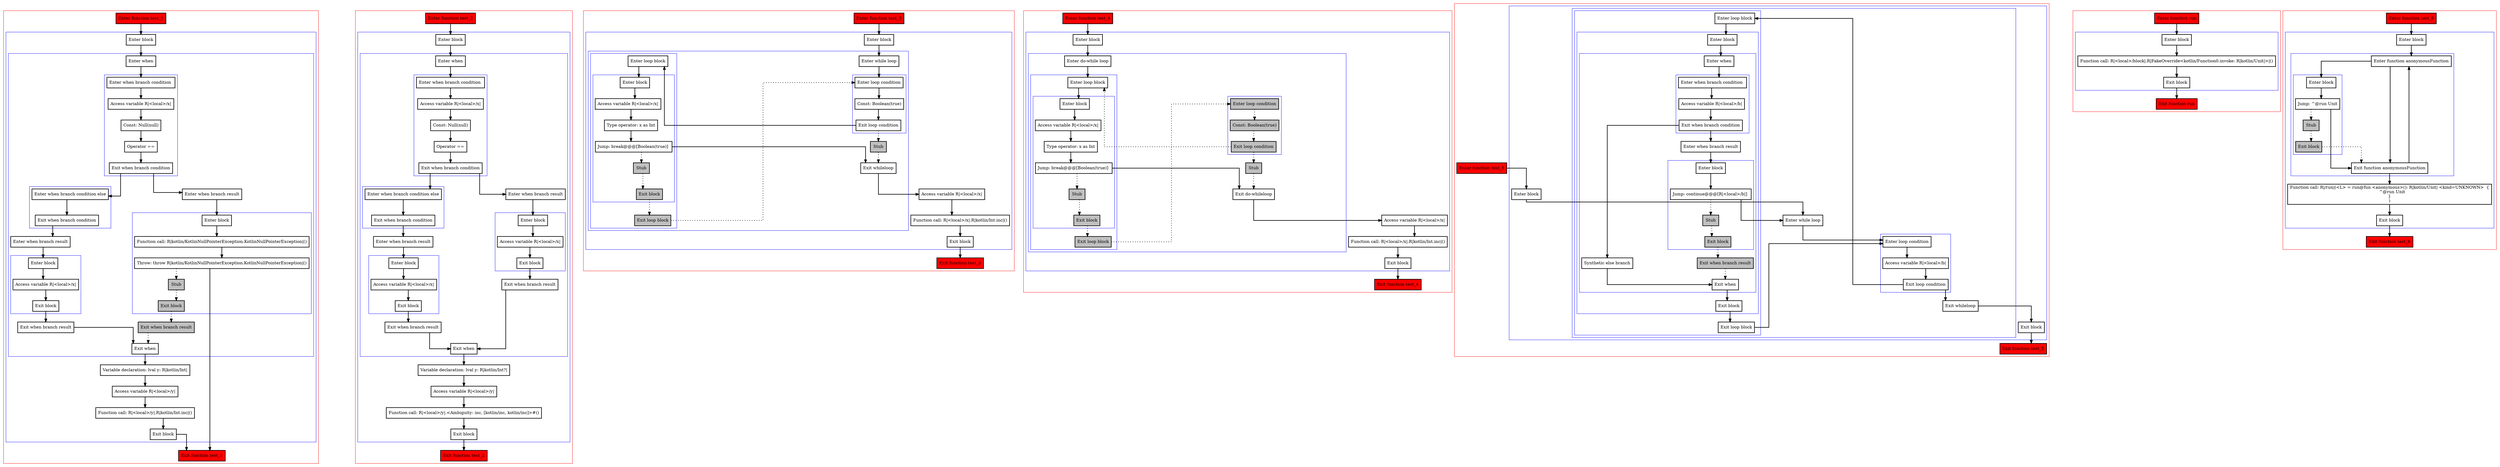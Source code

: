 digraph jumps_kt {
  graph [splines=ortho nodesep=3]
  node [shape=box penwidth=2]
  edge [penwidth=2]

  subgraph cluster_0 {
    color=red
    0 [label="Enter function test_1" style="filled" fillcolor=red];
    subgraph cluster_1 {
      color=blue
      1 [label="Enter block"];
      subgraph cluster_2 {
        color=blue
        2 [label="Enter when"];
        subgraph cluster_3 {
          color=blue
          3 [label="Enter when branch condition "];
          4 [label="Access variable R|<local>/x|"];
          5 [label="Const: Null(null)"];
          6 [label="Operator =="];
          7 [label="Exit when branch condition"];
        }
        subgraph cluster_4 {
          color=blue
          8 [label="Enter when branch condition else"];
          9 [label="Exit when branch condition"];
        }
        10 [label="Enter when branch result"];
        subgraph cluster_5 {
          color=blue
          11 [label="Enter block"];
          12 [label="Access variable R|<local>/x|"];
          13 [label="Exit block"];
        }
        14 [label="Exit when branch result"];
        15 [label="Enter when branch result"];
        subgraph cluster_6 {
          color=blue
          16 [label="Enter block"];
          17 [label="Function call: R|kotlin/KotlinNullPointerException.KotlinNullPointerException|()"];
          18 [label="Throw: throw R|kotlin/KotlinNullPointerException.KotlinNullPointerException|()"];
          19 [label="Stub" style="filled" fillcolor=gray];
          20 [label="Exit block" style="filled" fillcolor=gray];
        }
        21 [label="Exit when branch result" style="filled" fillcolor=gray];
        22 [label="Exit when"];
      }
      23 [label="Variable declaration: lval y: R|kotlin/Int|"];
      24 [label="Access variable R|<local>/y|"];
      25 [label="Function call: R|<local>/y|.R|kotlin/Int.inc|()"];
      26 [label="Exit block"];
    }
    27 [label="Exit function test_1" style="filled" fillcolor=red];
  }

  0 -> {1};
  1 -> {2};
  2 -> {3};
  3 -> {4};
  4 -> {5};
  5 -> {6};
  6 -> {7};
  7 -> {15 8};
  8 -> {9};
  9 -> {10};
  10 -> {11};
  11 -> {12};
  12 -> {13};
  13 -> {14};
  14 -> {22};
  15 -> {16};
  16 -> {17};
  17 -> {18};
  18 -> {27};
  18 -> {19} [style=dotted];
  19 -> {20} [style=dotted];
  20 -> {21} [style=dotted];
  21 -> {22} [style=dotted];
  22 -> {23};
  23 -> {24};
  24 -> {25};
  25 -> {26};
  26 -> {27};

  subgraph cluster_7 {
    color=red
    28 [label="Enter function test_2" style="filled" fillcolor=red];
    subgraph cluster_8 {
      color=blue
      29 [label="Enter block"];
      subgraph cluster_9 {
        color=blue
        30 [label="Enter when"];
        subgraph cluster_10 {
          color=blue
          31 [label="Enter when branch condition "];
          32 [label="Access variable R|<local>/x|"];
          33 [label="Const: Null(null)"];
          34 [label="Operator =="];
          35 [label="Exit when branch condition"];
        }
        subgraph cluster_11 {
          color=blue
          36 [label="Enter when branch condition else"];
          37 [label="Exit when branch condition"];
        }
        38 [label="Enter when branch result"];
        subgraph cluster_12 {
          color=blue
          39 [label="Enter block"];
          40 [label="Access variable R|<local>/x|"];
          41 [label="Exit block"];
        }
        42 [label="Exit when branch result"];
        43 [label="Enter when branch result"];
        subgraph cluster_13 {
          color=blue
          44 [label="Enter block"];
          45 [label="Access variable R|<local>/x|"];
          46 [label="Exit block"];
        }
        47 [label="Exit when branch result"];
        48 [label="Exit when"];
      }
      49 [label="Variable declaration: lval y: R|kotlin/Int?|"];
      50 [label="Access variable R|<local>/y|"];
      51 [label="Function call: R|<local>/y|.<Ambiguity: inc, [kotlin/inc, kotlin/inc]>#()"];
      52 [label="Exit block"];
    }
    53 [label="Exit function test_2" style="filled" fillcolor=red];
  }

  28 -> {29};
  29 -> {30};
  30 -> {31};
  31 -> {32};
  32 -> {33};
  33 -> {34};
  34 -> {35};
  35 -> {43 36};
  36 -> {37};
  37 -> {38};
  38 -> {39};
  39 -> {40};
  40 -> {41};
  41 -> {42};
  42 -> {48};
  43 -> {44};
  44 -> {45};
  45 -> {46};
  46 -> {47};
  47 -> {48};
  48 -> {49};
  49 -> {50};
  50 -> {51};
  51 -> {52};
  52 -> {53};

  subgraph cluster_14 {
    color=red
    54 [label="Enter function test_3" style="filled" fillcolor=red];
    subgraph cluster_15 {
      color=blue
      55 [label="Enter block"];
      subgraph cluster_16 {
        color=blue
        56 [label="Enter while loop"];
        subgraph cluster_17 {
          color=blue
          57 [label="Enter loop condition"];
          58 [label="Const: Boolean(true)"];
          59 [label="Exit loop condition"];
        }
        subgraph cluster_18 {
          color=blue
          60 [label="Enter loop block"];
          subgraph cluster_19 {
            color=blue
            61 [label="Enter block"];
            62 [label="Access variable R|<local>/x|"];
            63 [label="Type operator: x as Int"];
            64 [label="Jump: break@@@[Boolean(true)] "];
            65 [label="Stub" style="filled" fillcolor=gray];
            66 [label="Exit block" style="filled" fillcolor=gray];
          }
          67 [label="Exit loop block" style="filled" fillcolor=gray];
        }
        68 [label="Stub" style="filled" fillcolor=gray];
        69 [label="Exit whileloop"];
      }
      70 [label="Access variable R|<local>/x|"];
      71 [label="Function call: R|<local>/x|.R|kotlin/Int.inc|()"];
      72 [label="Exit block"];
    }
    73 [label="Exit function test_3" style="filled" fillcolor=red];
  }

  54 -> {55};
  55 -> {56};
  56 -> {57};
  57 -> {58};
  58 -> {59};
  59 -> {60};
  59 -> {68} [style=dotted];
  60 -> {61};
  61 -> {62};
  62 -> {63};
  63 -> {64};
  64 -> {69};
  64 -> {65} [style=dotted];
  65 -> {66} [style=dotted];
  66 -> {67} [style=dotted];
  67 -> {57} [style=dotted];
  68 -> {69} [style=dotted];
  69 -> {70};
  70 -> {71};
  71 -> {72};
  72 -> {73};

  subgraph cluster_20 {
    color=red
    74 [label="Enter function test_4" style="filled" fillcolor=red];
    subgraph cluster_21 {
      color=blue
      75 [label="Enter block"];
      subgraph cluster_22 {
        color=blue
        76 [label="Enter do-while loop"];
        subgraph cluster_23 {
          color=blue
          77 [label="Enter loop block"];
          subgraph cluster_24 {
            color=blue
            78 [label="Enter block"];
            79 [label="Access variable R|<local>/x|"];
            80 [label="Type operator: x as Int"];
            81 [label="Jump: break@@@[Boolean(true)] "];
            82 [label="Stub" style="filled" fillcolor=gray];
            83 [label="Exit block" style="filled" fillcolor=gray];
          }
          84 [label="Exit loop block" style="filled" fillcolor=gray];
        }
        subgraph cluster_25 {
          color=blue
          85 [label="Enter loop condition" style="filled" fillcolor=gray];
          86 [label="Const: Boolean(true)" style="filled" fillcolor=gray];
          87 [label="Exit loop condition" style="filled" fillcolor=gray];
        }
        88 [label="Stub" style="filled" fillcolor=gray];
        89 [label="Exit do-whileloop"];
      }
      90 [label="Access variable R|<local>/x|"];
      91 [label="Function call: R|<local>/x|.R|kotlin/Int.inc|()"];
      92 [label="Exit block"];
    }
    93 [label="Exit function test_4" style="filled" fillcolor=red];
  }

  74 -> {75};
  75 -> {76};
  76 -> {77};
  77 -> {78};
  78 -> {79};
  79 -> {80};
  80 -> {81};
  81 -> {89};
  81 -> {82} [style=dotted];
  82 -> {83} [style=dotted];
  83 -> {84} [style=dotted];
  84 -> {85} [style=dotted];
  85 -> {86} [style=dotted];
  86 -> {87} [style=dotted];
  87 -> {77 88} [style=dotted];
  88 -> {89} [style=dotted];
  89 -> {90};
  90 -> {91};
  91 -> {92};
  92 -> {93};

  subgraph cluster_26 {
    color=red
    94 [label="Enter function test_5" style="filled" fillcolor=red];
    subgraph cluster_27 {
      color=blue
      95 [label="Enter block"];
      subgraph cluster_28 {
        color=blue
        96 [label="Enter while loop"];
        subgraph cluster_29 {
          color=blue
          97 [label="Enter loop condition"];
          98 [label="Access variable R|<local>/b|"];
          99 [label="Exit loop condition"];
        }
        subgraph cluster_30 {
          color=blue
          100 [label="Enter loop block"];
          subgraph cluster_31 {
            color=blue
            101 [label="Enter block"];
            subgraph cluster_32 {
              color=blue
              102 [label="Enter when"];
              subgraph cluster_33 {
                color=blue
                103 [label="Enter when branch condition "];
                104 [label="Access variable R|<local>/b|"];
                105 [label="Exit when branch condition"];
              }
              106 [label="Synthetic else branch"];
              107 [label="Enter when branch result"];
              subgraph cluster_34 {
                color=blue
                108 [label="Enter block"];
                109 [label="Jump: continue@@@[R|<local>/b|] "];
                110 [label="Stub" style="filled" fillcolor=gray];
                111 [label="Exit block" style="filled" fillcolor=gray];
              }
              112 [label="Exit when branch result" style="filled" fillcolor=gray];
              113 [label="Exit when"];
            }
            114 [label="Exit block"];
          }
          115 [label="Exit loop block"];
        }
        116 [label="Exit whileloop"];
      }
      117 [label="Exit block"];
    }
    118 [label="Exit function test_5" style="filled" fillcolor=red];
  }

  94 -> {95};
  95 -> {96};
  96 -> {97};
  97 -> {98};
  98 -> {99};
  99 -> {116 100};
  100 -> {101};
  101 -> {102};
  102 -> {103};
  103 -> {104};
  104 -> {105};
  105 -> {107 106};
  106 -> {113};
  107 -> {108};
  108 -> {109};
  109 -> {96};
  109 -> {110} [style=dotted];
  110 -> {111} [style=dotted];
  111 -> {112} [style=dotted];
  112 -> {113} [style=dotted];
  113 -> {114};
  114 -> {115};
  115 -> {97};
  116 -> {117};
  117 -> {118};

  subgraph cluster_35 {
    color=red
    119 [label="Enter function run" style="filled" fillcolor=red];
    subgraph cluster_36 {
      color=blue
      120 [label="Enter block"];
      121 [label="Function call: R|<local>/block|.R|FakeOverride<kotlin/Function0.invoke: R|kotlin/Unit|>|()"];
      122 [label="Exit block"];
    }
    123 [label="Exit function run" style="filled" fillcolor=red];
  }

  119 -> {120};
  120 -> {121};
  121 -> {122};
  122 -> {123};

  subgraph cluster_37 {
    color=red
    124 [label="Enter function test_6" style="filled" fillcolor=red];
    subgraph cluster_38 {
      color=blue
      125 [label="Enter block"];
      subgraph cluster_39 {
        color=blue
        126 [label="Enter function anonymousFunction"];
        subgraph cluster_40 {
          color=blue
          127 [label="Enter block"];
          128 [label="Jump: ^@run Unit"];
          129 [label="Stub" style="filled" fillcolor=gray];
          130 [label="Exit block" style="filled" fillcolor=gray];
        }
        131 [label="Exit function anonymousFunction"];
      }
      132 [label="Function call: R|/run|(<L> = run@fun <anonymous>(): R|kotlin/Unit| <kind=UNKNOWN>  {
    ^@run Unit
}
)"];
      133 [label="Exit block"];
    }
    134 [label="Exit function test_6" style="filled" fillcolor=red];
  }

  124 -> {125};
  125 -> {126};
  126 -> {131 127};
  127 -> {128};
  128 -> {131};
  128 -> {129} [style=dotted];
  129 -> {130} [style=dotted];
  130 -> {131} [style=dotted];
  131 -> {126 132};
  132 -> {133};
  133 -> {134};

}
